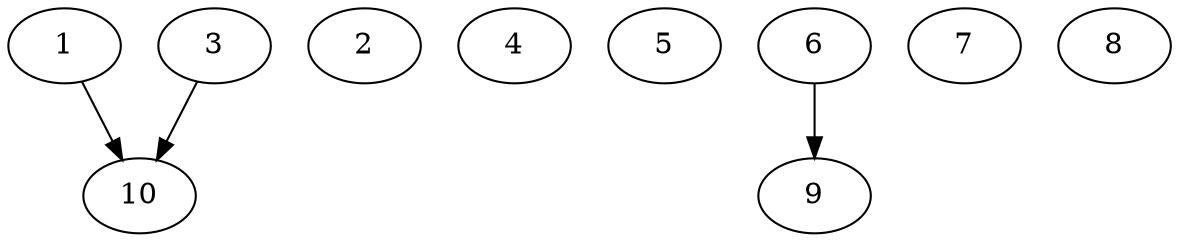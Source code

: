 // DAG automatically generated by daggen at Tue Jul 18 11:30:58 2017
// ./daggen --dot -n 10 --fat 0.8 --regular 0.2 --density 0.2 --jump 4 
digraph G {
  1 [size="8589934592", alpha="0.10"]
  1 -> 10 [size ="33554432"]
  2 [size="5854315760", alpha="0.18"]
  3 [size="45494497766", alpha="0.13"]
  3 -> 10 [size ="838860800"]
  4 [size="134217728000", alpha="0.17"]
  5 [size="368293445632", alpha="0.11"]
  6 [size="782757789696", alpha="0.05"]
  6 -> 9 [size ="679477248"]
  7 [size="782757789696", alpha="0.19"]
  8 [size="28991029248", alpha="0.06"]
  9 [size="23841823869", alpha="0.12"]
  10 [size="231928233984", alpha="0.09"]
}
